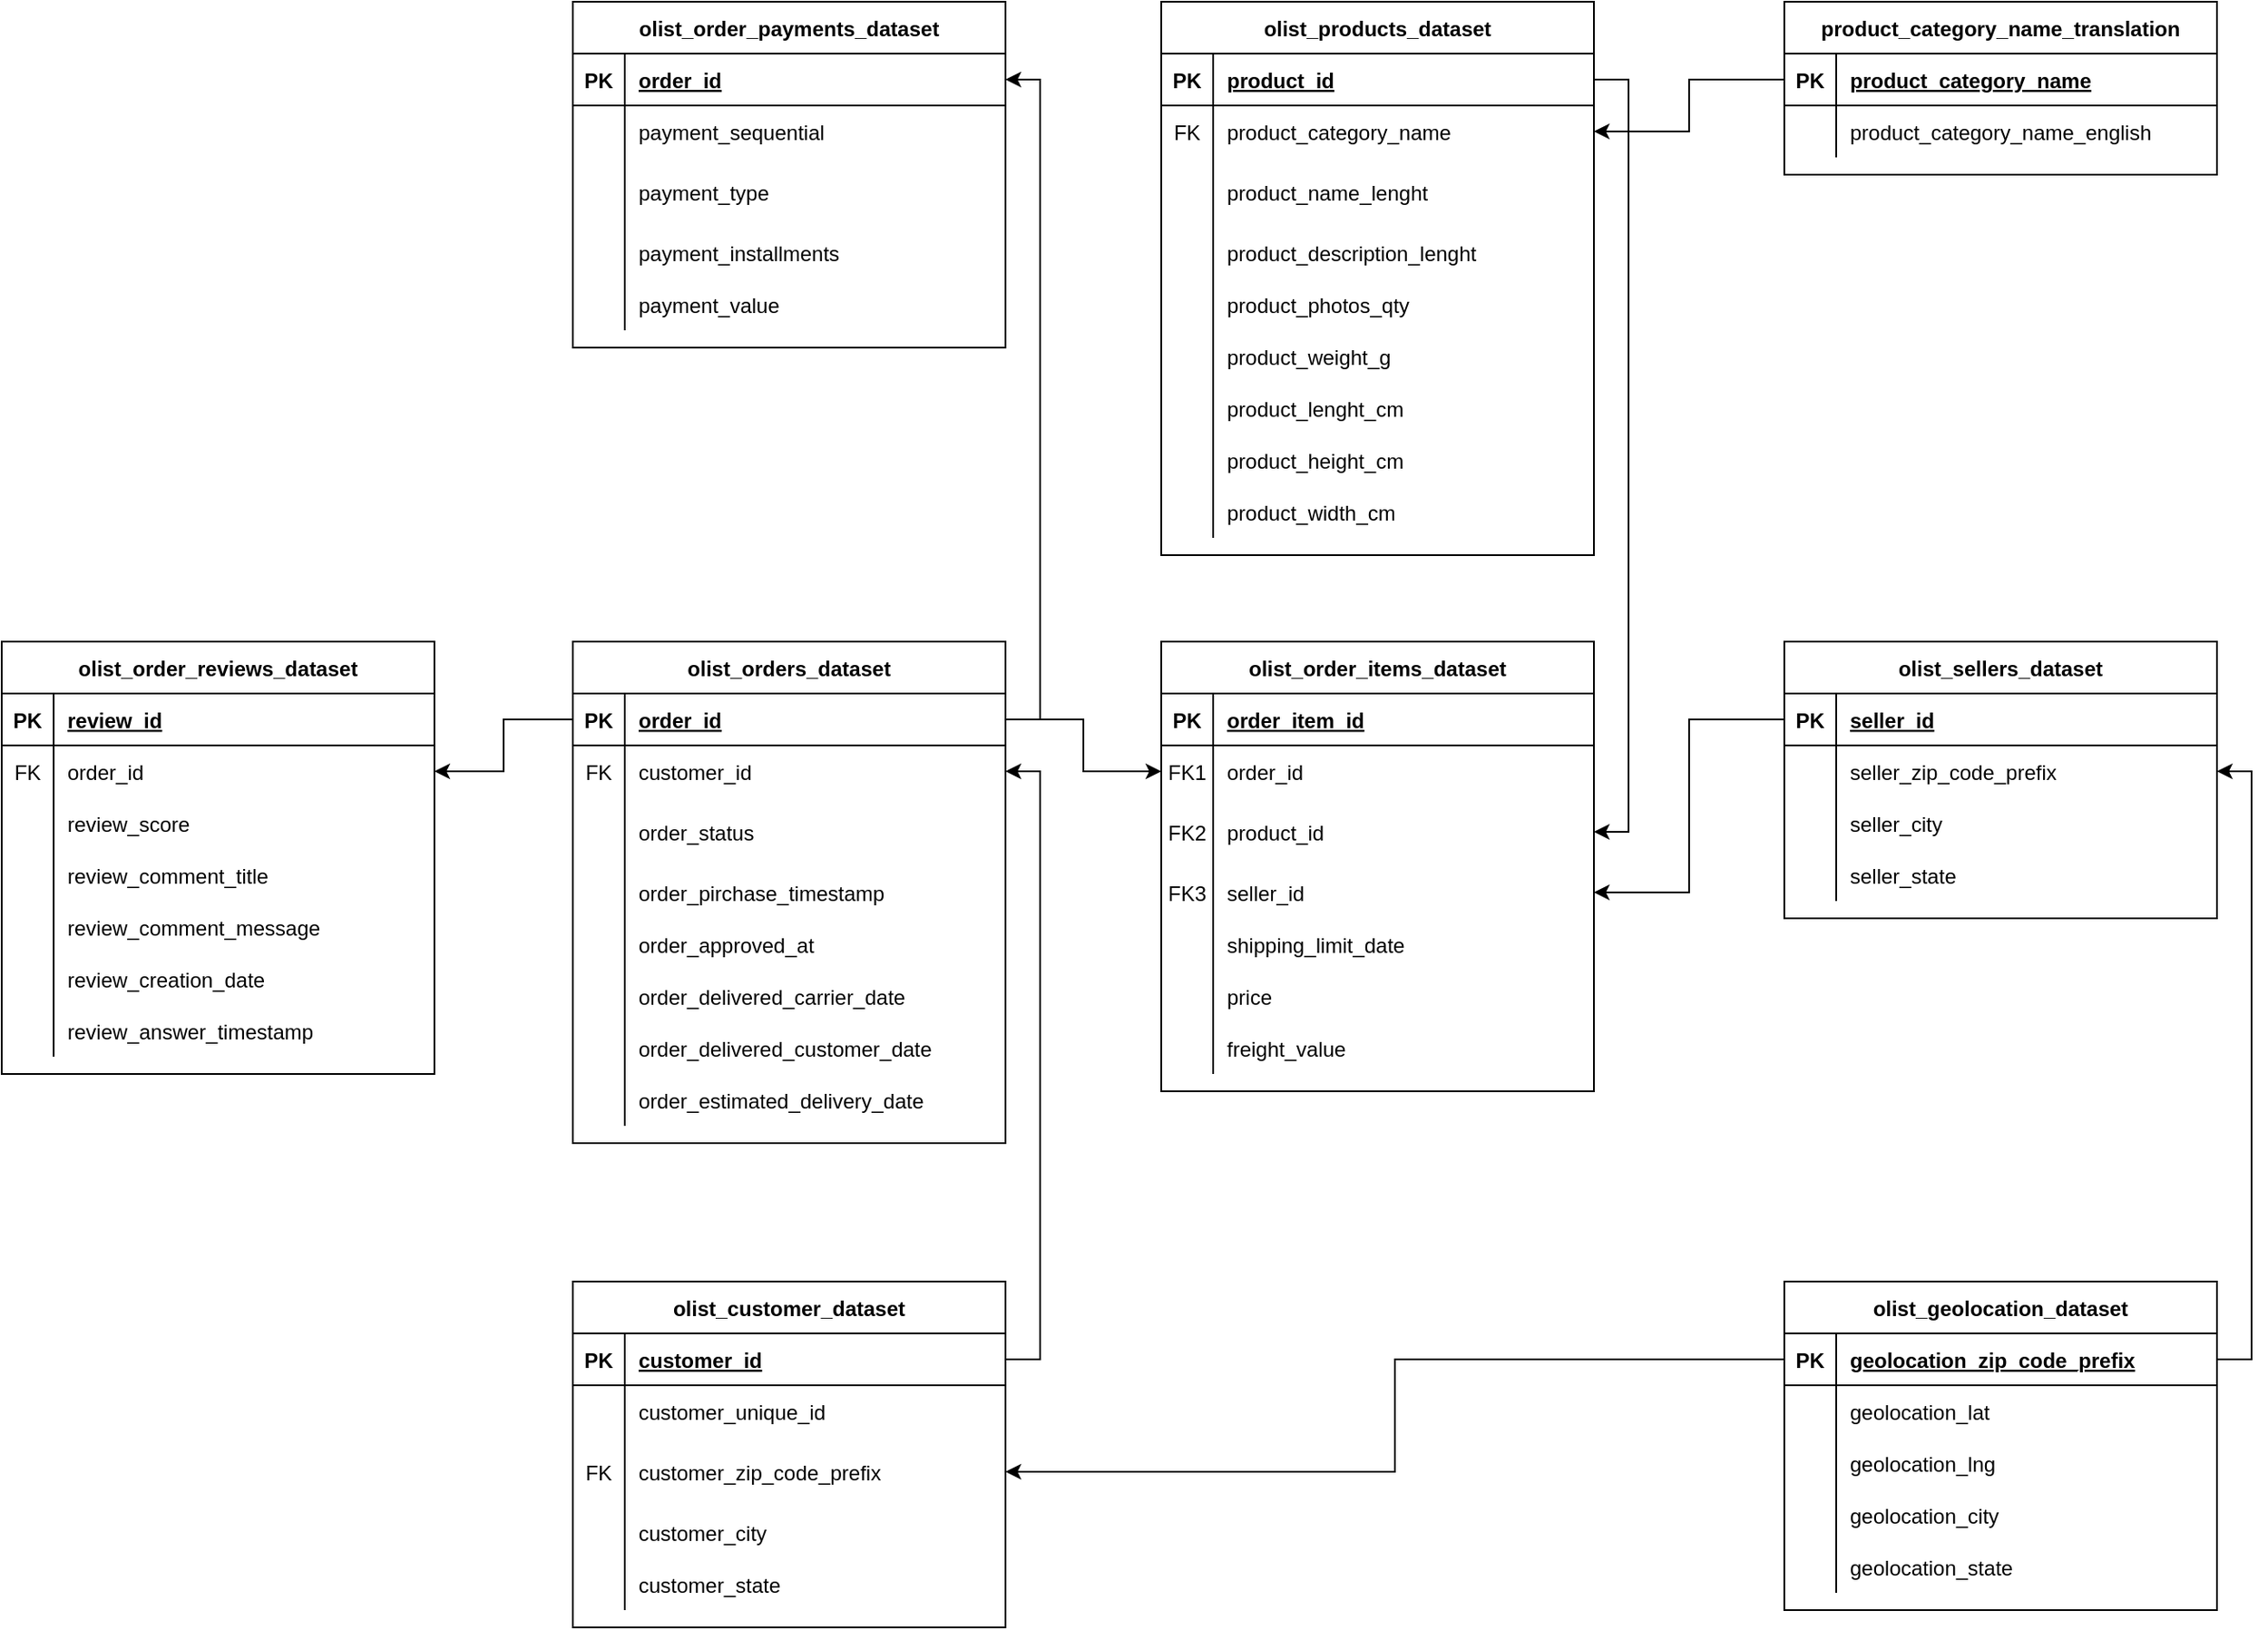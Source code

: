 <mxfile version="21.8.2" type="device">
  <diagram id="R2lEEEUBdFMjLlhIrx00" name="Page-1">
    <mxGraphModel dx="1290" dy="1666" grid="1" gridSize="10" guides="1" tooltips="1" connect="1" arrows="1" fold="1" page="1" pageScale="1" pageWidth="850" pageHeight="1100" math="0" shadow="0" extFonts="Permanent Marker^https://fonts.googleapis.com/css?family=Permanent+Marker">
      <root>
        <mxCell id="0" />
        <mxCell id="1" parent="0" />
        <mxCell id="C-vyLk0tnHw3VtMMgP7b-2" value="olist_orders_dataset" style="shape=table;startSize=30;container=1;collapsible=1;childLayout=tableLayout;fixedRows=1;rowLines=0;fontStyle=1;align=center;resizeLast=1;" parent="1" vertex="1">
          <mxGeometry x="410" y="250" width="250" height="290" as="geometry" />
        </mxCell>
        <mxCell id="C-vyLk0tnHw3VtMMgP7b-3" value="" style="shape=partialRectangle;collapsible=0;dropTarget=0;pointerEvents=0;fillColor=none;points=[[0,0.5],[1,0.5]];portConstraint=eastwest;top=0;left=0;right=0;bottom=1;" parent="C-vyLk0tnHw3VtMMgP7b-2" vertex="1">
          <mxGeometry y="30" width="250" height="30" as="geometry" />
        </mxCell>
        <mxCell id="C-vyLk0tnHw3VtMMgP7b-4" value="PK" style="shape=partialRectangle;overflow=hidden;connectable=0;fillColor=none;top=0;left=0;bottom=0;right=0;fontStyle=1;" parent="C-vyLk0tnHw3VtMMgP7b-3" vertex="1">
          <mxGeometry width="30" height="30" as="geometry">
            <mxRectangle width="30" height="30" as="alternateBounds" />
          </mxGeometry>
        </mxCell>
        <mxCell id="C-vyLk0tnHw3VtMMgP7b-5" value="order_id" style="shape=partialRectangle;overflow=hidden;connectable=0;fillColor=none;top=0;left=0;bottom=0;right=0;align=left;spacingLeft=6;fontStyle=5;" parent="C-vyLk0tnHw3VtMMgP7b-3" vertex="1">
          <mxGeometry x="30" width="220" height="30" as="geometry">
            <mxRectangle width="220" height="30" as="alternateBounds" />
          </mxGeometry>
        </mxCell>
        <mxCell id="C-vyLk0tnHw3VtMMgP7b-6" value="" style="shape=partialRectangle;collapsible=0;dropTarget=0;pointerEvents=0;fillColor=none;points=[[0,0.5],[1,0.5]];portConstraint=eastwest;top=0;left=0;right=0;bottom=0;" parent="C-vyLk0tnHw3VtMMgP7b-2" vertex="1">
          <mxGeometry y="60" width="250" height="30" as="geometry" />
        </mxCell>
        <mxCell id="C-vyLk0tnHw3VtMMgP7b-7" value="FK" style="shape=partialRectangle;overflow=hidden;connectable=0;fillColor=none;top=0;left=0;bottom=0;right=0;" parent="C-vyLk0tnHw3VtMMgP7b-6" vertex="1">
          <mxGeometry width="30" height="30" as="geometry">
            <mxRectangle width="30" height="30" as="alternateBounds" />
          </mxGeometry>
        </mxCell>
        <mxCell id="C-vyLk0tnHw3VtMMgP7b-8" value="customer_id" style="shape=partialRectangle;overflow=hidden;connectable=0;fillColor=none;top=0;left=0;bottom=0;right=0;align=left;spacingLeft=6;" parent="C-vyLk0tnHw3VtMMgP7b-6" vertex="1">
          <mxGeometry x="30" width="220" height="30" as="geometry">
            <mxRectangle width="220" height="30" as="alternateBounds" />
          </mxGeometry>
        </mxCell>
        <mxCell id="C-vyLk0tnHw3VtMMgP7b-9" value="" style="shape=partialRectangle;collapsible=0;dropTarget=0;pointerEvents=0;fillColor=none;points=[[0,0.5],[1,0.5]];portConstraint=eastwest;top=0;left=0;right=0;bottom=0;" parent="C-vyLk0tnHw3VtMMgP7b-2" vertex="1">
          <mxGeometry y="90" width="250" height="40" as="geometry" />
        </mxCell>
        <mxCell id="C-vyLk0tnHw3VtMMgP7b-10" value="" style="shape=partialRectangle;overflow=hidden;connectable=0;fillColor=none;top=0;left=0;bottom=0;right=0;" parent="C-vyLk0tnHw3VtMMgP7b-9" vertex="1">
          <mxGeometry width="30" height="40" as="geometry">
            <mxRectangle width="30" height="40" as="alternateBounds" />
          </mxGeometry>
        </mxCell>
        <mxCell id="C-vyLk0tnHw3VtMMgP7b-11" value="order_status" style="shape=partialRectangle;overflow=hidden;connectable=0;fillColor=none;top=0;left=0;bottom=0;right=0;align=left;spacingLeft=6;" parent="C-vyLk0tnHw3VtMMgP7b-9" vertex="1">
          <mxGeometry x="30" width="220" height="40" as="geometry">
            <mxRectangle width="220" height="40" as="alternateBounds" />
          </mxGeometry>
        </mxCell>
        <mxCell id="dlEnkk1Z3BaTWa2E4rAs-44" value="" style="shape=partialRectangle;collapsible=0;dropTarget=0;pointerEvents=0;fillColor=none;points=[[0,0.5],[1,0.5]];portConstraint=eastwest;top=0;left=0;right=0;bottom=0;" parent="C-vyLk0tnHw3VtMMgP7b-2" vertex="1">
          <mxGeometry y="130" width="250" height="30" as="geometry" />
        </mxCell>
        <mxCell id="dlEnkk1Z3BaTWa2E4rAs-45" value="" style="shape=partialRectangle;overflow=hidden;connectable=0;fillColor=none;top=0;left=0;bottom=0;right=0;" parent="dlEnkk1Z3BaTWa2E4rAs-44" vertex="1">
          <mxGeometry width="30" height="30" as="geometry">
            <mxRectangle width="30" height="30" as="alternateBounds" />
          </mxGeometry>
        </mxCell>
        <mxCell id="dlEnkk1Z3BaTWa2E4rAs-46" value="order_pirchase_timestamp" style="shape=partialRectangle;overflow=hidden;connectable=0;fillColor=none;top=0;left=0;bottom=0;right=0;align=left;spacingLeft=6;" parent="dlEnkk1Z3BaTWa2E4rAs-44" vertex="1">
          <mxGeometry x="30" width="220" height="30" as="geometry">
            <mxRectangle width="220" height="30" as="alternateBounds" />
          </mxGeometry>
        </mxCell>
        <mxCell id="dlEnkk1Z3BaTWa2E4rAs-47" value="" style="shape=partialRectangle;collapsible=0;dropTarget=0;pointerEvents=0;fillColor=none;points=[[0,0.5],[1,0.5]];portConstraint=eastwest;top=0;left=0;right=0;bottom=0;" parent="C-vyLk0tnHw3VtMMgP7b-2" vertex="1">
          <mxGeometry y="160" width="250" height="30" as="geometry" />
        </mxCell>
        <mxCell id="dlEnkk1Z3BaTWa2E4rAs-48" value="" style="shape=partialRectangle;overflow=hidden;connectable=0;fillColor=none;top=0;left=0;bottom=0;right=0;" parent="dlEnkk1Z3BaTWa2E4rAs-47" vertex="1">
          <mxGeometry width="30" height="30" as="geometry">
            <mxRectangle width="30" height="30" as="alternateBounds" />
          </mxGeometry>
        </mxCell>
        <mxCell id="dlEnkk1Z3BaTWa2E4rAs-49" value="order_approved_at" style="shape=partialRectangle;overflow=hidden;connectable=0;fillColor=none;top=0;left=0;bottom=0;right=0;align=left;spacingLeft=6;" parent="dlEnkk1Z3BaTWa2E4rAs-47" vertex="1">
          <mxGeometry x="30" width="220" height="30" as="geometry">
            <mxRectangle width="220" height="30" as="alternateBounds" />
          </mxGeometry>
        </mxCell>
        <mxCell id="dlEnkk1Z3BaTWa2E4rAs-50" value="" style="shape=partialRectangle;collapsible=0;dropTarget=0;pointerEvents=0;fillColor=none;points=[[0,0.5],[1,0.5]];portConstraint=eastwest;top=0;left=0;right=0;bottom=0;" parent="C-vyLk0tnHw3VtMMgP7b-2" vertex="1">
          <mxGeometry y="190" width="250" height="30" as="geometry" />
        </mxCell>
        <mxCell id="dlEnkk1Z3BaTWa2E4rAs-51" value="" style="shape=partialRectangle;overflow=hidden;connectable=0;fillColor=none;top=0;left=0;bottom=0;right=0;" parent="dlEnkk1Z3BaTWa2E4rAs-50" vertex="1">
          <mxGeometry width="30" height="30" as="geometry">
            <mxRectangle width="30" height="30" as="alternateBounds" />
          </mxGeometry>
        </mxCell>
        <mxCell id="dlEnkk1Z3BaTWa2E4rAs-52" value="order_delivered_carrier_date" style="shape=partialRectangle;overflow=hidden;connectable=0;fillColor=none;top=0;left=0;bottom=0;right=0;align=left;spacingLeft=6;" parent="dlEnkk1Z3BaTWa2E4rAs-50" vertex="1">
          <mxGeometry x="30" width="220" height="30" as="geometry">
            <mxRectangle width="220" height="30" as="alternateBounds" />
          </mxGeometry>
        </mxCell>
        <mxCell id="dlEnkk1Z3BaTWa2E4rAs-53" value="" style="shape=partialRectangle;collapsible=0;dropTarget=0;pointerEvents=0;fillColor=none;points=[[0,0.5],[1,0.5]];portConstraint=eastwest;top=0;left=0;right=0;bottom=0;" parent="C-vyLk0tnHw3VtMMgP7b-2" vertex="1">
          <mxGeometry y="220" width="250" height="30" as="geometry" />
        </mxCell>
        <mxCell id="dlEnkk1Z3BaTWa2E4rAs-54" value="" style="shape=partialRectangle;overflow=hidden;connectable=0;fillColor=none;top=0;left=0;bottom=0;right=0;" parent="dlEnkk1Z3BaTWa2E4rAs-53" vertex="1">
          <mxGeometry width="30" height="30" as="geometry">
            <mxRectangle width="30" height="30" as="alternateBounds" />
          </mxGeometry>
        </mxCell>
        <mxCell id="dlEnkk1Z3BaTWa2E4rAs-55" value="order_delivered_customer_date" style="shape=partialRectangle;overflow=hidden;connectable=0;fillColor=none;top=0;left=0;bottom=0;right=0;align=left;spacingLeft=6;" parent="dlEnkk1Z3BaTWa2E4rAs-53" vertex="1">
          <mxGeometry x="30" width="220" height="30" as="geometry">
            <mxRectangle width="220" height="30" as="alternateBounds" />
          </mxGeometry>
        </mxCell>
        <mxCell id="dlEnkk1Z3BaTWa2E4rAs-56" value="" style="shape=partialRectangle;collapsible=0;dropTarget=0;pointerEvents=0;fillColor=none;points=[[0,0.5],[1,0.5]];portConstraint=eastwest;top=0;left=0;right=0;bottom=0;" parent="C-vyLk0tnHw3VtMMgP7b-2" vertex="1">
          <mxGeometry y="250" width="250" height="30" as="geometry" />
        </mxCell>
        <mxCell id="dlEnkk1Z3BaTWa2E4rAs-57" value="" style="shape=partialRectangle;overflow=hidden;connectable=0;fillColor=none;top=0;left=0;bottom=0;right=0;" parent="dlEnkk1Z3BaTWa2E4rAs-56" vertex="1">
          <mxGeometry width="30" height="30" as="geometry">
            <mxRectangle width="30" height="30" as="alternateBounds" />
          </mxGeometry>
        </mxCell>
        <mxCell id="dlEnkk1Z3BaTWa2E4rAs-58" value="order_estimated_delivery_date" style="shape=partialRectangle;overflow=hidden;connectable=0;fillColor=none;top=0;left=0;bottom=0;right=0;align=left;spacingLeft=6;" parent="dlEnkk1Z3BaTWa2E4rAs-56" vertex="1">
          <mxGeometry x="30" width="220" height="30" as="geometry">
            <mxRectangle width="220" height="30" as="alternateBounds" />
          </mxGeometry>
        </mxCell>
        <object label="olist_order_reviews_dataset" id="C-vyLk0tnHw3VtMMgP7b-23">
          <mxCell style="shape=table;startSize=30;container=1;collapsible=1;childLayout=tableLayout;fixedRows=1;rowLines=0;fontStyle=1;align=center;resizeLast=1;" parent="1" vertex="1">
            <mxGeometry x="80" y="250" width="250" height="250" as="geometry">
              <mxRectangle x="80" y="250" width="200" height="30" as="alternateBounds" />
            </mxGeometry>
          </mxCell>
        </object>
        <mxCell id="C-vyLk0tnHw3VtMMgP7b-24" value="" style="shape=partialRectangle;collapsible=0;dropTarget=0;pointerEvents=0;fillColor=none;points=[[0,0.5],[1,0.5]];portConstraint=eastwest;top=0;left=0;right=0;bottom=1;" parent="C-vyLk0tnHw3VtMMgP7b-23" vertex="1">
          <mxGeometry y="30" width="250" height="30" as="geometry" />
        </mxCell>
        <mxCell id="C-vyLk0tnHw3VtMMgP7b-25" value="PK" style="shape=partialRectangle;overflow=hidden;connectable=0;fillColor=none;top=0;left=0;bottom=0;right=0;fontStyle=1;" parent="C-vyLk0tnHw3VtMMgP7b-24" vertex="1">
          <mxGeometry width="30" height="30" as="geometry">
            <mxRectangle width="30" height="30" as="alternateBounds" />
          </mxGeometry>
        </mxCell>
        <mxCell id="C-vyLk0tnHw3VtMMgP7b-26" value="review_id" style="shape=partialRectangle;overflow=hidden;connectable=0;fillColor=none;top=0;left=0;bottom=0;right=0;align=left;spacingLeft=6;fontStyle=5;" parent="C-vyLk0tnHw3VtMMgP7b-24" vertex="1">
          <mxGeometry x="30" width="220" height="30" as="geometry">
            <mxRectangle width="220" height="30" as="alternateBounds" />
          </mxGeometry>
        </mxCell>
        <mxCell id="C-vyLk0tnHw3VtMMgP7b-27" value="" style="shape=partialRectangle;collapsible=0;dropTarget=0;pointerEvents=0;fillColor=none;points=[[0,0.5],[1,0.5]];portConstraint=eastwest;top=0;left=0;right=0;bottom=0;" parent="C-vyLk0tnHw3VtMMgP7b-23" vertex="1">
          <mxGeometry y="60" width="250" height="30" as="geometry" />
        </mxCell>
        <mxCell id="C-vyLk0tnHw3VtMMgP7b-28" value="FK" style="shape=partialRectangle;overflow=hidden;connectable=0;fillColor=none;top=0;left=0;bottom=0;right=0;" parent="C-vyLk0tnHw3VtMMgP7b-27" vertex="1">
          <mxGeometry width="30" height="30" as="geometry">
            <mxRectangle width="30" height="30" as="alternateBounds" />
          </mxGeometry>
        </mxCell>
        <mxCell id="C-vyLk0tnHw3VtMMgP7b-29" value="order_id" style="shape=partialRectangle;overflow=hidden;connectable=0;fillColor=none;top=0;left=0;bottom=0;right=0;align=left;spacingLeft=6;" parent="C-vyLk0tnHw3VtMMgP7b-27" vertex="1">
          <mxGeometry x="30" width="220" height="30" as="geometry">
            <mxRectangle width="220" height="30" as="alternateBounds" />
          </mxGeometry>
        </mxCell>
        <mxCell id="dlEnkk1Z3BaTWa2E4rAs-29" value="" style="shape=partialRectangle;collapsible=0;dropTarget=0;pointerEvents=0;fillColor=none;points=[[0,0.5],[1,0.5]];portConstraint=eastwest;top=0;left=0;right=0;bottom=0;" parent="C-vyLk0tnHw3VtMMgP7b-23" vertex="1">
          <mxGeometry y="90" width="250" height="30" as="geometry" />
        </mxCell>
        <mxCell id="dlEnkk1Z3BaTWa2E4rAs-30" value="" style="shape=partialRectangle;overflow=hidden;connectable=0;fillColor=none;top=0;left=0;bottom=0;right=0;" parent="dlEnkk1Z3BaTWa2E4rAs-29" vertex="1">
          <mxGeometry width="30" height="30" as="geometry">
            <mxRectangle width="30" height="30" as="alternateBounds" />
          </mxGeometry>
        </mxCell>
        <mxCell id="dlEnkk1Z3BaTWa2E4rAs-31" value="review_score" style="shape=partialRectangle;overflow=hidden;connectable=0;fillColor=none;top=0;left=0;bottom=0;right=0;align=left;spacingLeft=6;" parent="dlEnkk1Z3BaTWa2E4rAs-29" vertex="1">
          <mxGeometry x="30" width="220" height="30" as="geometry">
            <mxRectangle width="220" height="30" as="alternateBounds" />
          </mxGeometry>
        </mxCell>
        <mxCell id="dlEnkk1Z3BaTWa2E4rAs-32" value="" style="shape=partialRectangle;collapsible=0;dropTarget=0;pointerEvents=0;fillColor=none;points=[[0,0.5],[1,0.5]];portConstraint=eastwest;top=0;left=0;right=0;bottom=0;" parent="C-vyLk0tnHw3VtMMgP7b-23" vertex="1">
          <mxGeometry y="120" width="250" height="30" as="geometry" />
        </mxCell>
        <mxCell id="dlEnkk1Z3BaTWa2E4rAs-33" value="" style="shape=partialRectangle;overflow=hidden;connectable=0;fillColor=none;top=0;left=0;bottom=0;right=0;" parent="dlEnkk1Z3BaTWa2E4rAs-32" vertex="1">
          <mxGeometry width="30" height="30" as="geometry">
            <mxRectangle width="30" height="30" as="alternateBounds" />
          </mxGeometry>
        </mxCell>
        <mxCell id="dlEnkk1Z3BaTWa2E4rAs-34" value="review_comment_title" style="shape=partialRectangle;overflow=hidden;connectable=0;fillColor=none;top=0;left=0;bottom=0;right=0;align=left;spacingLeft=6;" parent="dlEnkk1Z3BaTWa2E4rAs-32" vertex="1">
          <mxGeometry x="30" width="220" height="30" as="geometry">
            <mxRectangle width="220" height="30" as="alternateBounds" />
          </mxGeometry>
        </mxCell>
        <mxCell id="dlEnkk1Z3BaTWa2E4rAs-35" value="" style="shape=partialRectangle;collapsible=0;dropTarget=0;pointerEvents=0;fillColor=none;points=[[0,0.5],[1,0.5]];portConstraint=eastwest;top=0;left=0;right=0;bottom=0;" parent="C-vyLk0tnHw3VtMMgP7b-23" vertex="1">
          <mxGeometry y="150" width="250" height="30" as="geometry" />
        </mxCell>
        <mxCell id="dlEnkk1Z3BaTWa2E4rAs-36" value="" style="shape=partialRectangle;overflow=hidden;connectable=0;fillColor=none;top=0;left=0;bottom=0;right=0;" parent="dlEnkk1Z3BaTWa2E4rAs-35" vertex="1">
          <mxGeometry width="30" height="30" as="geometry">
            <mxRectangle width="30" height="30" as="alternateBounds" />
          </mxGeometry>
        </mxCell>
        <mxCell id="dlEnkk1Z3BaTWa2E4rAs-37" value="review_comment_message" style="shape=partialRectangle;overflow=hidden;connectable=0;fillColor=none;top=0;left=0;bottom=0;right=0;align=left;spacingLeft=6;" parent="dlEnkk1Z3BaTWa2E4rAs-35" vertex="1">
          <mxGeometry x="30" width="220" height="30" as="geometry">
            <mxRectangle width="220" height="30" as="alternateBounds" />
          </mxGeometry>
        </mxCell>
        <mxCell id="dlEnkk1Z3BaTWa2E4rAs-38" value="" style="shape=partialRectangle;collapsible=0;dropTarget=0;pointerEvents=0;fillColor=none;points=[[0,0.5],[1,0.5]];portConstraint=eastwest;top=0;left=0;right=0;bottom=0;" parent="C-vyLk0tnHw3VtMMgP7b-23" vertex="1">
          <mxGeometry y="180" width="250" height="30" as="geometry" />
        </mxCell>
        <mxCell id="dlEnkk1Z3BaTWa2E4rAs-39" value="" style="shape=partialRectangle;overflow=hidden;connectable=0;fillColor=none;top=0;left=0;bottom=0;right=0;" parent="dlEnkk1Z3BaTWa2E4rAs-38" vertex="1">
          <mxGeometry width="30" height="30" as="geometry">
            <mxRectangle width="30" height="30" as="alternateBounds" />
          </mxGeometry>
        </mxCell>
        <mxCell id="dlEnkk1Z3BaTWa2E4rAs-40" value="review_creation_date" style="shape=partialRectangle;overflow=hidden;connectable=0;fillColor=none;top=0;left=0;bottom=0;right=0;align=left;spacingLeft=6;" parent="dlEnkk1Z3BaTWa2E4rAs-38" vertex="1">
          <mxGeometry x="30" width="220" height="30" as="geometry">
            <mxRectangle width="220" height="30" as="alternateBounds" />
          </mxGeometry>
        </mxCell>
        <mxCell id="dlEnkk1Z3BaTWa2E4rAs-41" value="" style="shape=partialRectangle;collapsible=0;dropTarget=0;pointerEvents=0;fillColor=none;points=[[0,0.5],[1,0.5]];portConstraint=eastwest;top=0;left=0;right=0;bottom=0;" parent="C-vyLk0tnHw3VtMMgP7b-23" vertex="1">
          <mxGeometry y="210" width="250" height="30" as="geometry" />
        </mxCell>
        <mxCell id="dlEnkk1Z3BaTWa2E4rAs-42" value="" style="shape=partialRectangle;overflow=hidden;connectable=0;fillColor=none;top=0;left=0;bottom=0;right=0;" parent="dlEnkk1Z3BaTWa2E4rAs-41" vertex="1">
          <mxGeometry width="30" height="30" as="geometry">
            <mxRectangle width="30" height="30" as="alternateBounds" />
          </mxGeometry>
        </mxCell>
        <mxCell id="dlEnkk1Z3BaTWa2E4rAs-43" value="review_answer_timestamp" style="shape=partialRectangle;overflow=hidden;connectable=0;fillColor=none;top=0;left=0;bottom=0;right=0;align=left;spacingLeft=6;" parent="dlEnkk1Z3BaTWa2E4rAs-41" vertex="1">
          <mxGeometry x="30" width="220" height="30" as="geometry">
            <mxRectangle width="220" height="30" as="alternateBounds" />
          </mxGeometry>
        </mxCell>
        <mxCell id="dlEnkk1Z3BaTWa2E4rAs-59" value="olist_order_items_dataset" style="shape=table;startSize=30;container=1;collapsible=1;childLayout=tableLayout;fixedRows=1;rowLines=0;fontStyle=1;align=center;resizeLast=1;" parent="1" vertex="1">
          <mxGeometry x="750" y="250" width="250" height="260" as="geometry" />
        </mxCell>
        <mxCell id="dlEnkk1Z3BaTWa2E4rAs-60" value="" style="shape=partialRectangle;collapsible=0;dropTarget=0;pointerEvents=0;fillColor=none;points=[[0,0.5],[1,0.5]];portConstraint=eastwest;top=0;left=0;right=0;bottom=1;" parent="dlEnkk1Z3BaTWa2E4rAs-59" vertex="1">
          <mxGeometry y="30" width="250" height="30" as="geometry" />
        </mxCell>
        <mxCell id="dlEnkk1Z3BaTWa2E4rAs-61" value="PK" style="shape=partialRectangle;overflow=hidden;connectable=0;fillColor=none;top=0;left=0;bottom=0;right=0;fontStyle=1;" parent="dlEnkk1Z3BaTWa2E4rAs-60" vertex="1">
          <mxGeometry width="30" height="30" as="geometry">
            <mxRectangle width="30" height="30" as="alternateBounds" />
          </mxGeometry>
        </mxCell>
        <mxCell id="dlEnkk1Z3BaTWa2E4rAs-62" value="order_item_id" style="shape=partialRectangle;overflow=hidden;connectable=0;fillColor=none;top=0;left=0;bottom=0;right=0;align=left;spacingLeft=6;fontStyle=5;" parent="dlEnkk1Z3BaTWa2E4rAs-60" vertex="1">
          <mxGeometry x="30" width="220" height="30" as="geometry">
            <mxRectangle width="220" height="30" as="alternateBounds" />
          </mxGeometry>
        </mxCell>
        <mxCell id="dlEnkk1Z3BaTWa2E4rAs-63" value="" style="shape=partialRectangle;collapsible=0;dropTarget=0;pointerEvents=0;fillColor=none;points=[[0,0.5],[1,0.5]];portConstraint=eastwest;top=0;left=0;right=0;bottom=0;" parent="dlEnkk1Z3BaTWa2E4rAs-59" vertex="1">
          <mxGeometry y="60" width="250" height="30" as="geometry" />
        </mxCell>
        <mxCell id="dlEnkk1Z3BaTWa2E4rAs-64" value="FK1" style="shape=partialRectangle;overflow=hidden;connectable=0;fillColor=none;top=0;left=0;bottom=0;right=0;" parent="dlEnkk1Z3BaTWa2E4rAs-63" vertex="1">
          <mxGeometry width="30" height="30" as="geometry">
            <mxRectangle width="30" height="30" as="alternateBounds" />
          </mxGeometry>
        </mxCell>
        <mxCell id="dlEnkk1Z3BaTWa2E4rAs-65" value="order_id" style="shape=partialRectangle;overflow=hidden;connectable=0;fillColor=none;top=0;left=0;bottom=0;right=0;align=left;spacingLeft=6;" parent="dlEnkk1Z3BaTWa2E4rAs-63" vertex="1">
          <mxGeometry x="30" width="220" height="30" as="geometry">
            <mxRectangle width="220" height="30" as="alternateBounds" />
          </mxGeometry>
        </mxCell>
        <mxCell id="dlEnkk1Z3BaTWa2E4rAs-66" value="" style="shape=partialRectangle;collapsible=0;dropTarget=0;pointerEvents=0;fillColor=none;points=[[0,0.5],[1,0.5]];portConstraint=eastwest;top=0;left=0;right=0;bottom=0;" parent="dlEnkk1Z3BaTWa2E4rAs-59" vertex="1">
          <mxGeometry y="90" width="250" height="40" as="geometry" />
        </mxCell>
        <mxCell id="dlEnkk1Z3BaTWa2E4rAs-67" value="FK2" style="shape=partialRectangle;overflow=hidden;connectable=0;fillColor=none;top=0;left=0;bottom=0;right=0;" parent="dlEnkk1Z3BaTWa2E4rAs-66" vertex="1">
          <mxGeometry width="30" height="40" as="geometry">
            <mxRectangle width="30" height="40" as="alternateBounds" />
          </mxGeometry>
        </mxCell>
        <mxCell id="dlEnkk1Z3BaTWa2E4rAs-68" value="product_id" style="shape=partialRectangle;overflow=hidden;connectable=0;fillColor=none;top=0;left=0;bottom=0;right=0;align=left;spacingLeft=6;" parent="dlEnkk1Z3BaTWa2E4rAs-66" vertex="1">
          <mxGeometry x="30" width="220" height="40" as="geometry">
            <mxRectangle width="220" height="40" as="alternateBounds" />
          </mxGeometry>
        </mxCell>
        <mxCell id="dlEnkk1Z3BaTWa2E4rAs-69" value="" style="shape=partialRectangle;collapsible=0;dropTarget=0;pointerEvents=0;fillColor=none;points=[[0,0.5],[1,0.5]];portConstraint=eastwest;top=0;left=0;right=0;bottom=0;" parent="dlEnkk1Z3BaTWa2E4rAs-59" vertex="1">
          <mxGeometry y="130" width="250" height="30" as="geometry" />
        </mxCell>
        <mxCell id="dlEnkk1Z3BaTWa2E4rAs-70" value="FK3" style="shape=partialRectangle;overflow=hidden;connectable=0;fillColor=none;top=0;left=0;bottom=0;right=0;" parent="dlEnkk1Z3BaTWa2E4rAs-69" vertex="1">
          <mxGeometry width="30" height="30" as="geometry">
            <mxRectangle width="30" height="30" as="alternateBounds" />
          </mxGeometry>
        </mxCell>
        <mxCell id="dlEnkk1Z3BaTWa2E4rAs-71" value="seller_id" style="shape=partialRectangle;overflow=hidden;connectable=0;fillColor=none;top=0;left=0;bottom=0;right=0;align=left;spacingLeft=6;" parent="dlEnkk1Z3BaTWa2E4rAs-69" vertex="1">
          <mxGeometry x="30" width="220" height="30" as="geometry">
            <mxRectangle width="220" height="30" as="alternateBounds" />
          </mxGeometry>
        </mxCell>
        <mxCell id="dlEnkk1Z3BaTWa2E4rAs-72" value="" style="shape=partialRectangle;collapsible=0;dropTarget=0;pointerEvents=0;fillColor=none;points=[[0,0.5],[1,0.5]];portConstraint=eastwest;top=0;left=0;right=0;bottom=0;" parent="dlEnkk1Z3BaTWa2E4rAs-59" vertex="1">
          <mxGeometry y="160" width="250" height="30" as="geometry" />
        </mxCell>
        <mxCell id="dlEnkk1Z3BaTWa2E4rAs-73" value="" style="shape=partialRectangle;overflow=hidden;connectable=0;fillColor=none;top=0;left=0;bottom=0;right=0;" parent="dlEnkk1Z3BaTWa2E4rAs-72" vertex="1">
          <mxGeometry width="30" height="30" as="geometry">
            <mxRectangle width="30" height="30" as="alternateBounds" />
          </mxGeometry>
        </mxCell>
        <mxCell id="dlEnkk1Z3BaTWa2E4rAs-74" value="shipping_limit_date" style="shape=partialRectangle;overflow=hidden;connectable=0;fillColor=none;top=0;left=0;bottom=0;right=0;align=left;spacingLeft=6;" parent="dlEnkk1Z3BaTWa2E4rAs-72" vertex="1">
          <mxGeometry x="30" width="220" height="30" as="geometry">
            <mxRectangle width="220" height="30" as="alternateBounds" />
          </mxGeometry>
        </mxCell>
        <mxCell id="dlEnkk1Z3BaTWa2E4rAs-75" value="" style="shape=partialRectangle;collapsible=0;dropTarget=0;pointerEvents=0;fillColor=none;points=[[0,0.5],[1,0.5]];portConstraint=eastwest;top=0;left=0;right=0;bottom=0;" parent="dlEnkk1Z3BaTWa2E4rAs-59" vertex="1">
          <mxGeometry y="190" width="250" height="30" as="geometry" />
        </mxCell>
        <mxCell id="dlEnkk1Z3BaTWa2E4rAs-76" value="" style="shape=partialRectangle;overflow=hidden;connectable=0;fillColor=none;top=0;left=0;bottom=0;right=0;" parent="dlEnkk1Z3BaTWa2E4rAs-75" vertex="1">
          <mxGeometry width="30" height="30" as="geometry">
            <mxRectangle width="30" height="30" as="alternateBounds" />
          </mxGeometry>
        </mxCell>
        <mxCell id="dlEnkk1Z3BaTWa2E4rAs-77" value="price" style="shape=partialRectangle;overflow=hidden;connectable=0;fillColor=none;top=0;left=0;bottom=0;right=0;align=left;spacingLeft=6;" parent="dlEnkk1Z3BaTWa2E4rAs-75" vertex="1">
          <mxGeometry x="30" width="220" height="30" as="geometry">
            <mxRectangle width="220" height="30" as="alternateBounds" />
          </mxGeometry>
        </mxCell>
        <mxCell id="dlEnkk1Z3BaTWa2E4rAs-78" value="" style="shape=partialRectangle;collapsible=0;dropTarget=0;pointerEvents=0;fillColor=none;points=[[0,0.5],[1,0.5]];portConstraint=eastwest;top=0;left=0;right=0;bottom=0;" parent="dlEnkk1Z3BaTWa2E4rAs-59" vertex="1">
          <mxGeometry y="220" width="250" height="30" as="geometry" />
        </mxCell>
        <mxCell id="dlEnkk1Z3BaTWa2E4rAs-79" value="" style="shape=partialRectangle;overflow=hidden;connectable=0;fillColor=none;top=0;left=0;bottom=0;right=0;" parent="dlEnkk1Z3BaTWa2E4rAs-78" vertex="1">
          <mxGeometry width="30" height="30" as="geometry">
            <mxRectangle width="30" height="30" as="alternateBounds" />
          </mxGeometry>
        </mxCell>
        <mxCell id="dlEnkk1Z3BaTWa2E4rAs-80" value="freight_value" style="shape=partialRectangle;overflow=hidden;connectable=0;fillColor=none;top=0;left=0;bottom=0;right=0;align=left;spacingLeft=6;" parent="dlEnkk1Z3BaTWa2E4rAs-78" vertex="1">
          <mxGeometry x="30" width="220" height="30" as="geometry">
            <mxRectangle width="220" height="30" as="alternateBounds" />
          </mxGeometry>
        </mxCell>
        <mxCell id="dlEnkk1Z3BaTWa2E4rAs-85" value="olist_order_payments_dataset" style="shape=table;startSize=30;container=1;collapsible=1;childLayout=tableLayout;fixedRows=1;rowLines=0;fontStyle=1;align=center;resizeLast=1;" parent="1" vertex="1">
          <mxGeometry x="410" y="-120" width="250" height="200" as="geometry" />
        </mxCell>
        <mxCell id="dlEnkk1Z3BaTWa2E4rAs-86" value="" style="shape=partialRectangle;collapsible=0;dropTarget=0;pointerEvents=0;fillColor=none;points=[[0,0.5],[1,0.5]];portConstraint=eastwest;top=0;left=0;right=0;bottom=1;" parent="dlEnkk1Z3BaTWa2E4rAs-85" vertex="1">
          <mxGeometry y="30" width="250" height="30" as="geometry" />
        </mxCell>
        <mxCell id="dlEnkk1Z3BaTWa2E4rAs-87" value="PK" style="shape=partialRectangle;overflow=hidden;connectable=0;fillColor=none;top=0;left=0;bottom=0;right=0;fontStyle=1;" parent="dlEnkk1Z3BaTWa2E4rAs-86" vertex="1">
          <mxGeometry width="30" height="30" as="geometry">
            <mxRectangle width="30" height="30" as="alternateBounds" />
          </mxGeometry>
        </mxCell>
        <mxCell id="dlEnkk1Z3BaTWa2E4rAs-88" value="order_id" style="shape=partialRectangle;overflow=hidden;connectable=0;fillColor=none;top=0;left=0;bottom=0;right=0;align=left;spacingLeft=6;fontStyle=5;" parent="dlEnkk1Z3BaTWa2E4rAs-86" vertex="1">
          <mxGeometry x="30" width="220" height="30" as="geometry">
            <mxRectangle width="220" height="30" as="alternateBounds" />
          </mxGeometry>
        </mxCell>
        <mxCell id="dlEnkk1Z3BaTWa2E4rAs-89" value="" style="shape=partialRectangle;collapsible=0;dropTarget=0;pointerEvents=0;fillColor=none;points=[[0,0.5],[1,0.5]];portConstraint=eastwest;top=0;left=0;right=0;bottom=0;" parent="dlEnkk1Z3BaTWa2E4rAs-85" vertex="1">
          <mxGeometry y="60" width="250" height="30" as="geometry" />
        </mxCell>
        <mxCell id="dlEnkk1Z3BaTWa2E4rAs-90" value="" style="shape=partialRectangle;overflow=hidden;connectable=0;fillColor=none;top=0;left=0;bottom=0;right=0;" parent="dlEnkk1Z3BaTWa2E4rAs-89" vertex="1">
          <mxGeometry width="30" height="30" as="geometry">
            <mxRectangle width="30" height="30" as="alternateBounds" />
          </mxGeometry>
        </mxCell>
        <mxCell id="dlEnkk1Z3BaTWa2E4rAs-91" value="payment_sequential" style="shape=partialRectangle;overflow=hidden;connectable=0;fillColor=none;top=0;left=0;bottom=0;right=0;align=left;spacingLeft=6;" parent="dlEnkk1Z3BaTWa2E4rAs-89" vertex="1">
          <mxGeometry x="30" width="220" height="30" as="geometry">
            <mxRectangle width="220" height="30" as="alternateBounds" />
          </mxGeometry>
        </mxCell>
        <mxCell id="dlEnkk1Z3BaTWa2E4rAs-92" value="" style="shape=partialRectangle;collapsible=0;dropTarget=0;pointerEvents=0;fillColor=none;points=[[0,0.5],[1,0.5]];portConstraint=eastwest;top=0;left=0;right=0;bottom=0;" parent="dlEnkk1Z3BaTWa2E4rAs-85" vertex="1">
          <mxGeometry y="90" width="250" height="40" as="geometry" />
        </mxCell>
        <mxCell id="dlEnkk1Z3BaTWa2E4rAs-93" value="" style="shape=partialRectangle;overflow=hidden;connectable=0;fillColor=none;top=0;left=0;bottom=0;right=0;" parent="dlEnkk1Z3BaTWa2E4rAs-92" vertex="1">
          <mxGeometry width="30" height="40" as="geometry">
            <mxRectangle width="30" height="40" as="alternateBounds" />
          </mxGeometry>
        </mxCell>
        <mxCell id="dlEnkk1Z3BaTWa2E4rAs-94" value="payment_type" style="shape=partialRectangle;overflow=hidden;connectable=0;fillColor=none;top=0;left=0;bottom=0;right=0;align=left;spacingLeft=6;" parent="dlEnkk1Z3BaTWa2E4rAs-92" vertex="1">
          <mxGeometry x="30" width="220" height="40" as="geometry">
            <mxRectangle width="220" height="40" as="alternateBounds" />
          </mxGeometry>
        </mxCell>
        <mxCell id="dlEnkk1Z3BaTWa2E4rAs-95" value="" style="shape=partialRectangle;collapsible=0;dropTarget=0;pointerEvents=0;fillColor=none;points=[[0,0.5],[1,0.5]];portConstraint=eastwest;top=0;left=0;right=0;bottom=0;" parent="dlEnkk1Z3BaTWa2E4rAs-85" vertex="1">
          <mxGeometry y="130" width="250" height="30" as="geometry" />
        </mxCell>
        <mxCell id="dlEnkk1Z3BaTWa2E4rAs-96" value="" style="shape=partialRectangle;overflow=hidden;connectable=0;fillColor=none;top=0;left=0;bottom=0;right=0;" parent="dlEnkk1Z3BaTWa2E4rAs-95" vertex="1">
          <mxGeometry width="30" height="30" as="geometry">
            <mxRectangle width="30" height="30" as="alternateBounds" />
          </mxGeometry>
        </mxCell>
        <mxCell id="dlEnkk1Z3BaTWa2E4rAs-97" value="payment_installments" style="shape=partialRectangle;overflow=hidden;connectable=0;fillColor=none;top=0;left=0;bottom=0;right=0;align=left;spacingLeft=6;" parent="dlEnkk1Z3BaTWa2E4rAs-95" vertex="1">
          <mxGeometry x="30" width="220" height="30" as="geometry">
            <mxRectangle width="220" height="30" as="alternateBounds" />
          </mxGeometry>
        </mxCell>
        <mxCell id="dlEnkk1Z3BaTWa2E4rAs-98" value="" style="shape=partialRectangle;collapsible=0;dropTarget=0;pointerEvents=0;fillColor=none;points=[[0,0.5],[1,0.5]];portConstraint=eastwest;top=0;left=0;right=0;bottom=0;" parent="dlEnkk1Z3BaTWa2E4rAs-85" vertex="1">
          <mxGeometry y="160" width="250" height="30" as="geometry" />
        </mxCell>
        <mxCell id="dlEnkk1Z3BaTWa2E4rAs-99" value="" style="shape=partialRectangle;overflow=hidden;connectable=0;fillColor=none;top=0;left=0;bottom=0;right=0;" parent="dlEnkk1Z3BaTWa2E4rAs-98" vertex="1">
          <mxGeometry width="30" height="30" as="geometry">
            <mxRectangle width="30" height="30" as="alternateBounds" />
          </mxGeometry>
        </mxCell>
        <mxCell id="dlEnkk1Z3BaTWa2E4rAs-100" value="payment_value" style="shape=partialRectangle;overflow=hidden;connectable=0;fillColor=none;top=0;left=0;bottom=0;right=0;align=left;spacingLeft=6;" parent="dlEnkk1Z3BaTWa2E4rAs-98" vertex="1">
          <mxGeometry x="30" width="220" height="30" as="geometry">
            <mxRectangle width="220" height="30" as="alternateBounds" />
          </mxGeometry>
        </mxCell>
        <mxCell id="dlEnkk1Z3BaTWa2E4rAs-107" value="olist_products_dataset" style="shape=table;startSize=30;container=1;collapsible=1;childLayout=tableLayout;fixedRows=1;rowLines=0;fontStyle=1;align=center;resizeLast=1;" parent="1" vertex="1">
          <mxGeometry x="750" y="-120" width="250" height="320" as="geometry" />
        </mxCell>
        <mxCell id="dlEnkk1Z3BaTWa2E4rAs-108" value="" style="shape=partialRectangle;collapsible=0;dropTarget=0;pointerEvents=0;fillColor=none;points=[[0,0.5],[1,0.5]];portConstraint=eastwest;top=0;left=0;right=0;bottom=1;" parent="dlEnkk1Z3BaTWa2E4rAs-107" vertex="1">
          <mxGeometry y="30" width="250" height="30" as="geometry" />
        </mxCell>
        <mxCell id="dlEnkk1Z3BaTWa2E4rAs-109" value="PK" style="shape=partialRectangle;overflow=hidden;connectable=0;fillColor=none;top=0;left=0;bottom=0;right=0;fontStyle=1;" parent="dlEnkk1Z3BaTWa2E4rAs-108" vertex="1">
          <mxGeometry width="30" height="30" as="geometry">
            <mxRectangle width="30" height="30" as="alternateBounds" />
          </mxGeometry>
        </mxCell>
        <mxCell id="dlEnkk1Z3BaTWa2E4rAs-110" value="product_id" style="shape=partialRectangle;overflow=hidden;connectable=0;fillColor=none;top=0;left=0;bottom=0;right=0;align=left;spacingLeft=6;fontStyle=5;" parent="dlEnkk1Z3BaTWa2E4rAs-108" vertex="1">
          <mxGeometry x="30" width="220" height="30" as="geometry">
            <mxRectangle width="220" height="30" as="alternateBounds" />
          </mxGeometry>
        </mxCell>
        <mxCell id="dlEnkk1Z3BaTWa2E4rAs-111" value="" style="shape=partialRectangle;collapsible=0;dropTarget=0;pointerEvents=0;fillColor=none;points=[[0,0.5],[1,0.5]];portConstraint=eastwest;top=0;left=0;right=0;bottom=0;" parent="dlEnkk1Z3BaTWa2E4rAs-107" vertex="1">
          <mxGeometry y="60" width="250" height="30" as="geometry" />
        </mxCell>
        <mxCell id="dlEnkk1Z3BaTWa2E4rAs-112" value="FK" style="shape=partialRectangle;overflow=hidden;connectable=0;fillColor=none;top=0;left=0;bottom=0;right=0;" parent="dlEnkk1Z3BaTWa2E4rAs-111" vertex="1">
          <mxGeometry width="30" height="30" as="geometry">
            <mxRectangle width="30" height="30" as="alternateBounds" />
          </mxGeometry>
        </mxCell>
        <mxCell id="dlEnkk1Z3BaTWa2E4rAs-113" value="product_category_name" style="shape=partialRectangle;overflow=hidden;connectable=0;fillColor=none;top=0;left=0;bottom=0;right=0;align=left;spacingLeft=6;" parent="dlEnkk1Z3BaTWa2E4rAs-111" vertex="1">
          <mxGeometry x="30" width="220" height="30" as="geometry">
            <mxRectangle width="220" height="30" as="alternateBounds" />
          </mxGeometry>
        </mxCell>
        <mxCell id="dlEnkk1Z3BaTWa2E4rAs-114" value="" style="shape=partialRectangle;collapsible=0;dropTarget=0;pointerEvents=0;fillColor=none;points=[[0,0.5],[1,0.5]];portConstraint=eastwest;top=0;left=0;right=0;bottom=0;" parent="dlEnkk1Z3BaTWa2E4rAs-107" vertex="1">
          <mxGeometry y="90" width="250" height="40" as="geometry" />
        </mxCell>
        <mxCell id="dlEnkk1Z3BaTWa2E4rAs-115" value="" style="shape=partialRectangle;overflow=hidden;connectable=0;fillColor=none;top=0;left=0;bottom=0;right=0;" parent="dlEnkk1Z3BaTWa2E4rAs-114" vertex="1">
          <mxGeometry width="30" height="40" as="geometry">
            <mxRectangle width="30" height="40" as="alternateBounds" />
          </mxGeometry>
        </mxCell>
        <mxCell id="dlEnkk1Z3BaTWa2E4rAs-116" value="product_name_lenght" style="shape=partialRectangle;overflow=hidden;connectable=0;fillColor=none;top=0;left=0;bottom=0;right=0;align=left;spacingLeft=6;" parent="dlEnkk1Z3BaTWa2E4rAs-114" vertex="1">
          <mxGeometry x="30" width="220" height="40" as="geometry">
            <mxRectangle width="220" height="40" as="alternateBounds" />
          </mxGeometry>
        </mxCell>
        <mxCell id="dlEnkk1Z3BaTWa2E4rAs-117" value="" style="shape=partialRectangle;collapsible=0;dropTarget=0;pointerEvents=0;fillColor=none;points=[[0,0.5],[1,0.5]];portConstraint=eastwest;top=0;left=0;right=0;bottom=0;" parent="dlEnkk1Z3BaTWa2E4rAs-107" vertex="1">
          <mxGeometry y="130" width="250" height="30" as="geometry" />
        </mxCell>
        <mxCell id="dlEnkk1Z3BaTWa2E4rAs-118" value="" style="shape=partialRectangle;overflow=hidden;connectable=0;fillColor=none;top=0;left=0;bottom=0;right=0;" parent="dlEnkk1Z3BaTWa2E4rAs-117" vertex="1">
          <mxGeometry width="30" height="30" as="geometry">
            <mxRectangle width="30" height="30" as="alternateBounds" />
          </mxGeometry>
        </mxCell>
        <mxCell id="dlEnkk1Z3BaTWa2E4rAs-119" value="product_description_lenght" style="shape=partialRectangle;overflow=hidden;connectable=0;fillColor=none;top=0;left=0;bottom=0;right=0;align=left;spacingLeft=6;" parent="dlEnkk1Z3BaTWa2E4rAs-117" vertex="1">
          <mxGeometry x="30" width="220" height="30" as="geometry">
            <mxRectangle width="220" height="30" as="alternateBounds" />
          </mxGeometry>
        </mxCell>
        <mxCell id="dlEnkk1Z3BaTWa2E4rAs-120" value="" style="shape=partialRectangle;collapsible=0;dropTarget=0;pointerEvents=0;fillColor=none;points=[[0,0.5],[1,0.5]];portConstraint=eastwest;top=0;left=0;right=0;bottom=0;" parent="dlEnkk1Z3BaTWa2E4rAs-107" vertex="1">
          <mxGeometry y="160" width="250" height="30" as="geometry" />
        </mxCell>
        <mxCell id="dlEnkk1Z3BaTWa2E4rAs-121" value="" style="shape=partialRectangle;overflow=hidden;connectable=0;fillColor=none;top=0;left=0;bottom=0;right=0;" parent="dlEnkk1Z3BaTWa2E4rAs-120" vertex="1">
          <mxGeometry width="30" height="30" as="geometry">
            <mxRectangle width="30" height="30" as="alternateBounds" />
          </mxGeometry>
        </mxCell>
        <mxCell id="dlEnkk1Z3BaTWa2E4rAs-122" value="product_photos_qty" style="shape=partialRectangle;overflow=hidden;connectable=0;fillColor=none;top=0;left=0;bottom=0;right=0;align=left;spacingLeft=6;" parent="dlEnkk1Z3BaTWa2E4rAs-120" vertex="1">
          <mxGeometry x="30" width="220" height="30" as="geometry">
            <mxRectangle width="220" height="30" as="alternateBounds" />
          </mxGeometry>
        </mxCell>
        <mxCell id="dlEnkk1Z3BaTWa2E4rAs-123" value="" style="shape=partialRectangle;collapsible=0;dropTarget=0;pointerEvents=0;fillColor=none;points=[[0,0.5],[1,0.5]];portConstraint=eastwest;top=0;left=0;right=0;bottom=0;" parent="dlEnkk1Z3BaTWa2E4rAs-107" vertex="1">
          <mxGeometry y="190" width="250" height="30" as="geometry" />
        </mxCell>
        <mxCell id="dlEnkk1Z3BaTWa2E4rAs-124" value="" style="shape=partialRectangle;overflow=hidden;connectable=0;fillColor=none;top=0;left=0;bottom=0;right=0;" parent="dlEnkk1Z3BaTWa2E4rAs-123" vertex="1">
          <mxGeometry width="30" height="30" as="geometry">
            <mxRectangle width="30" height="30" as="alternateBounds" />
          </mxGeometry>
        </mxCell>
        <mxCell id="dlEnkk1Z3BaTWa2E4rAs-125" value="product_weight_g" style="shape=partialRectangle;overflow=hidden;connectable=0;fillColor=none;top=0;left=0;bottom=0;right=0;align=left;spacingLeft=6;" parent="dlEnkk1Z3BaTWa2E4rAs-123" vertex="1">
          <mxGeometry x="30" width="220" height="30" as="geometry">
            <mxRectangle width="220" height="30" as="alternateBounds" />
          </mxGeometry>
        </mxCell>
        <mxCell id="dlEnkk1Z3BaTWa2E4rAs-126" value="" style="shape=partialRectangle;collapsible=0;dropTarget=0;pointerEvents=0;fillColor=none;points=[[0,0.5],[1,0.5]];portConstraint=eastwest;top=0;left=0;right=0;bottom=0;" parent="dlEnkk1Z3BaTWa2E4rAs-107" vertex="1">
          <mxGeometry y="220" width="250" height="30" as="geometry" />
        </mxCell>
        <mxCell id="dlEnkk1Z3BaTWa2E4rAs-127" value="" style="shape=partialRectangle;overflow=hidden;connectable=0;fillColor=none;top=0;left=0;bottom=0;right=0;" parent="dlEnkk1Z3BaTWa2E4rAs-126" vertex="1">
          <mxGeometry width="30" height="30" as="geometry">
            <mxRectangle width="30" height="30" as="alternateBounds" />
          </mxGeometry>
        </mxCell>
        <mxCell id="dlEnkk1Z3BaTWa2E4rAs-128" value="product_lenght_cm" style="shape=partialRectangle;overflow=hidden;connectable=0;fillColor=none;top=0;left=0;bottom=0;right=0;align=left;spacingLeft=6;" parent="dlEnkk1Z3BaTWa2E4rAs-126" vertex="1">
          <mxGeometry x="30" width="220" height="30" as="geometry">
            <mxRectangle width="220" height="30" as="alternateBounds" />
          </mxGeometry>
        </mxCell>
        <mxCell id="dlEnkk1Z3BaTWa2E4rAs-129" value="" style="shape=partialRectangle;collapsible=0;dropTarget=0;pointerEvents=0;fillColor=none;points=[[0,0.5],[1,0.5]];portConstraint=eastwest;top=0;left=0;right=0;bottom=0;" parent="dlEnkk1Z3BaTWa2E4rAs-107" vertex="1">
          <mxGeometry y="250" width="250" height="30" as="geometry" />
        </mxCell>
        <mxCell id="dlEnkk1Z3BaTWa2E4rAs-130" value="" style="shape=partialRectangle;overflow=hidden;connectable=0;fillColor=none;top=0;left=0;bottom=0;right=0;" parent="dlEnkk1Z3BaTWa2E4rAs-129" vertex="1">
          <mxGeometry width="30" height="30" as="geometry">
            <mxRectangle width="30" height="30" as="alternateBounds" />
          </mxGeometry>
        </mxCell>
        <mxCell id="dlEnkk1Z3BaTWa2E4rAs-131" value="product_height_cm" style="shape=partialRectangle;overflow=hidden;connectable=0;fillColor=none;top=0;left=0;bottom=0;right=0;align=left;spacingLeft=6;" parent="dlEnkk1Z3BaTWa2E4rAs-129" vertex="1">
          <mxGeometry x="30" width="220" height="30" as="geometry">
            <mxRectangle width="220" height="30" as="alternateBounds" />
          </mxGeometry>
        </mxCell>
        <mxCell id="dlEnkk1Z3BaTWa2E4rAs-132" value="" style="shape=partialRectangle;collapsible=0;dropTarget=0;pointerEvents=0;fillColor=none;points=[[0,0.5],[1,0.5]];portConstraint=eastwest;top=0;left=0;right=0;bottom=0;" parent="dlEnkk1Z3BaTWa2E4rAs-107" vertex="1">
          <mxGeometry y="280" width="250" height="30" as="geometry" />
        </mxCell>
        <mxCell id="dlEnkk1Z3BaTWa2E4rAs-133" value="" style="shape=partialRectangle;overflow=hidden;connectable=0;fillColor=none;top=0;left=0;bottom=0;right=0;" parent="dlEnkk1Z3BaTWa2E4rAs-132" vertex="1">
          <mxGeometry width="30" height="30" as="geometry">
            <mxRectangle width="30" height="30" as="alternateBounds" />
          </mxGeometry>
        </mxCell>
        <mxCell id="dlEnkk1Z3BaTWa2E4rAs-134" value="product_width_cm" style="shape=partialRectangle;overflow=hidden;connectable=0;fillColor=none;top=0;left=0;bottom=0;right=0;align=left;spacingLeft=6;" parent="dlEnkk1Z3BaTWa2E4rAs-132" vertex="1">
          <mxGeometry x="30" width="220" height="30" as="geometry">
            <mxRectangle width="220" height="30" as="alternateBounds" />
          </mxGeometry>
        </mxCell>
        <mxCell id="dlEnkk1Z3BaTWa2E4rAs-135" value="olist_customer_dataset" style="shape=table;startSize=30;container=1;collapsible=1;childLayout=tableLayout;fixedRows=1;rowLines=0;fontStyle=1;align=center;resizeLast=1;" parent="1" vertex="1">
          <mxGeometry x="410" y="620" width="250" height="200" as="geometry" />
        </mxCell>
        <mxCell id="dlEnkk1Z3BaTWa2E4rAs-136" value="" style="shape=partialRectangle;collapsible=0;dropTarget=0;pointerEvents=0;fillColor=none;points=[[0,0.5],[1,0.5]];portConstraint=eastwest;top=0;left=0;right=0;bottom=1;" parent="dlEnkk1Z3BaTWa2E4rAs-135" vertex="1">
          <mxGeometry y="30" width="250" height="30" as="geometry" />
        </mxCell>
        <mxCell id="dlEnkk1Z3BaTWa2E4rAs-137" value="PK" style="shape=partialRectangle;overflow=hidden;connectable=0;fillColor=none;top=0;left=0;bottom=0;right=0;fontStyle=1;" parent="dlEnkk1Z3BaTWa2E4rAs-136" vertex="1">
          <mxGeometry width="30" height="30" as="geometry">
            <mxRectangle width="30" height="30" as="alternateBounds" />
          </mxGeometry>
        </mxCell>
        <mxCell id="dlEnkk1Z3BaTWa2E4rAs-138" value="customer_id" style="shape=partialRectangle;overflow=hidden;connectable=0;fillColor=none;top=0;left=0;bottom=0;right=0;align=left;spacingLeft=6;fontStyle=5;" parent="dlEnkk1Z3BaTWa2E4rAs-136" vertex="1">
          <mxGeometry x="30" width="220" height="30" as="geometry">
            <mxRectangle width="220" height="30" as="alternateBounds" />
          </mxGeometry>
        </mxCell>
        <mxCell id="dlEnkk1Z3BaTWa2E4rAs-139" value="" style="shape=partialRectangle;collapsible=0;dropTarget=0;pointerEvents=0;fillColor=none;points=[[0,0.5],[1,0.5]];portConstraint=eastwest;top=0;left=0;right=0;bottom=0;" parent="dlEnkk1Z3BaTWa2E4rAs-135" vertex="1">
          <mxGeometry y="60" width="250" height="30" as="geometry" />
        </mxCell>
        <mxCell id="dlEnkk1Z3BaTWa2E4rAs-140" value="" style="shape=partialRectangle;overflow=hidden;connectable=0;fillColor=none;top=0;left=0;bottom=0;right=0;" parent="dlEnkk1Z3BaTWa2E4rAs-139" vertex="1">
          <mxGeometry width="30" height="30" as="geometry">
            <mxRectangle width="30" height="30" as="alternateBounds" />
          </mxGeometry>
        </mxCell>
        <mxCell id="dlEnkk1Z3BaTWa2E4rAs-141" value="customer_unique_id" style="shape=partialRectangle;overflow=hidden;connectable=0;fillColor=none;top=0;left=0;bottom=0;right=0;align=left;spacingLeft=6;" parent="dlEnkk1Z3BaTWa2E4rAs-139" vertex="1">
          <mxGeometry x="30" width="220" height="30" as="geometry">
            <mxRectangle width="220" height="30" as="alternateBounds" />
          </mxGeometry>
        </mxCell>
        <mxCell id="dlEnkk1Z3BaTWa2E4rAs-142" value="" style="shape=partialRectangle;collapsible=0;dropTarget=0;pointerEvents=0;fillColor=none;points=[[0,0.5],[1,0.5]];portConstraint=eastwest;top=0;left=0;right=0;bottom=0;" parent="dlEnkk1Z3BaTWa2E4rAs-135" vertex="1">
          <mxGeometry y="90" width="250" height="40" as="geometry" />
        </mxCell>
        <mxCell id="dlEnkk1Z3BaTWa2E4rAs-143" value="FK" style="shape=partialRectangle;overflow=hidden;connectable=0;fillColor=none;top=0;left=0;bottom=0;right=0;" parent="dlEnkk1Z3BaTWa2E4rAs-142" vertex="1">
          <mxGeometry width="30" height="40" as="geometry">
            <mxRectangle width="30" height="40" as="alternateBounds" />
          </mxGeometry>
        </mxCell>
        <mxCell id="dlEnkk1Z3BaTWa2E4rAs-144" value="customer_zip_code_prefix" style="shape=partialRectangle;overflow=hidden;connectable=0;fillColor=none;top=0;left=0;bottom=0;right=0;align=left;spacingLeft=6;" parent="dlEnkk1Z3BaTWa2E4rAs-142" vertex="1">
          <mxGeometry x="30" width="220" height="40" as="geometry">
            <mxRectangle width="220" height="40" as="alternateBounds" />
          </mxGeometry>
        </mxCell>
        <mxCell id="dlEnkk1Z3BaTWa2E4rAs-145" value="" style="shape=partialRectangle;collapsible=0;dropTarget=0;pointerEvents=0;fillColor=none;points=[[0,0.5],[1,0.5]];portConstraint=eastwest;top=0;left=0;right=0;bottom=0;" parent="dlEnkk1Z3BaTWa2E4rAs-135" vertex="1">
          <mxGeometry y="130" width="250" height="30" as="geometry" />
        </mxCell>
        <mxCell id="dlEnkk1Z3BaTWa2E4rAs-146" value="" style="shape=partialRectangle;overflow=hidden;connectable=0;fillColor=none;top=0;left=0;bottom=0;right=0;" parent="dlEnkk1Z3BaTWa2E4rAs-145" vertex="1">
          <mxGeometry width="30" height="30" as="geometry">
            <mxRectangle width="30" height="30" as="alternateBounds" />
          </mxGeometry>
        </mxCell>
        <mxCell id="dlEnkk1Z3BaTWa2E4rAs-147" value="customer_city" style="shape=partialRectangle;overflow=hidden;connectable=0;fillColor=none;top=0;left=0;bottom=0;right=0;align=left;spacingLeft=6;" parent="dlEnkk1Z3BaTWa2E4rAs-145" vertex="1">
          <mxGeometry x="30" width="220" height="30" as="geometry">
            <mxRectangle width="220" height="30" as="alternateBounds" />
          </mxGeometry>
        </mxCell>
        <mxCell id="dlEnkk1Z3BaTWa2E4rAs-148" value="" style="shape=partialRectangle;collapsible=0;dropTarget=0;pointerEvents=0;fillColor=none;points=[[0,0.5],[1,0.5]];portConstraint=eastwest;top=0;left=0;right=0;bottom=0;" parent="dlEnkk1Z3BaTWa2E4rAs-135" vertex="1">
          <mxGeometry y="160" width="250" height="30" as="geometry" />
        </mxCell>
        <mxCell id="dlEnkk1Z3BaTWa2E4rAs-149" value="" style="shape=partialRectangle;overflow=hidden;connectable=0;fillColor=none;top=0;left=0;bottom=0;right=0;" parent="dlEnkk1Z3BaTWa2E4rAs-148" vertex="1">
          <mxGeometry width="30" height="30" as="geometry">
            <mxRectangle width="30" height="30" as="alternateBounds" />
          </mxGeometry>
        </mxCell>
        <mxCell id="dlEnkk1Z3BaTWa2E4rAs-150" value="customer_state" style="shape=partialRectangle;overflow=hidden;connectable=0;fillColor=none;top=0;left=0;bottom=0;right=0;align=left;spacingLeft=6;" parent="dlEnkk1Z3BaTWa2E4rAs-148" vertex="1">
          <mxGeometry x="30" width="220" height="30" as="geometry">
            <mxRectangle width="220" height="30" as="alternateBounds" />
          </mxGeometry>
        </mxCell>
        <mxCell id="dlEnkk1Z3BaTWa2E4rAs-160" value="olist_sellers_dataset" style="shape=table;startSize=30;container=1;collapsible=1;childLayout=tableLayout;fixedRows=1;rowLines=0;fontStyle=1;align=center;resizeLast=1;" parent="1" vertex="1">
          <mxGeometry x="1110" y="250" width="250" height="160" as="geometry" />
        </mxCell>
        <mxCell id="dlEnkk1Z3BaTWa2E4rAs-161" value="" style="shape=partialRectangle;collapsible=0;dropTarget=0;pointerEvents=0;fillColor=none;points=[[0,0.5],[1,0.5]];portConstraint=eastwest;top=0;left=0;right=0;bottom=1;" parent="dlEnkk1Z3BaTWa2E4rAs-160" vertex="1">
          <mxGeometry y="30" width="250" height="30" as="geometry" />
        </mxCell>
        <mxCell id="dlEnkk1Z3BaTWa2E4rAs-162" value="PK" style="shape=partialRectangle;overflow=hidden;connectable=0;fillColor=none;top=0;left=0;bottom=0;right=0;fontStyle=1;" parent="dlEnkk1Z3BaTWa2E4rAs-161" vertex="1">
          <mxGeometry width="30" height="30" as="geometry">
            <mxRectangle width="30" height="30" as="alternateBounds" />
          </mxGeometry>
        </mxCell>
        <mxCell id="dlEnkk1Z3BaTWa2E4rAs-163" value="seller_id" style="shape=partialRectangle;overflow=hidden;connectable=0;fillColor=none;top=0;left=0;bottom=0;right=0;align=left;spacingLeft=6;fontStyle=5;" parent="dlEnkk1Z3BaTWa2E4rAs-161" vertex="1">
          <mxGeometry x="30" width="220" height="30" as="geometry">
            <mxRectangle width="220" height="30" as="alternateBounds" />
          </mxGeometry>
        </mxCell>
        <mxCell id="dlEnkk1Z3BaTWa2E4rAs-164" value="" style="shape=partialRectangle;collapsible=0;dropTarget=0;pointerEvents=0;fillColor=none;points=[[0,0.5],[1,0.5]];portConstraint=eastwest;top=0;left=0;right=0;bottom=0;" parent="dlEnkk1Z3BaTWa2E4rAs-160" vertex="1">
          <mxGeometry y="60" width="250" height="30" as="geometry" />
        </mxCell>
        <mxCell id="dlEnkk1Z3BaTWa2E4rAs-165" value="" style="shape=partialRectangle;overflow=hidden;connectable=0;fillColor=none;top=0;left=0;bottom=0;right=0;" parent="dlEnkk1Z3BaTWa2E4rAs-164" vertex="1">
          <mxGeometry width="30" height="30" as="geometry">
            <mxRectangle width="30" height="30" as="alternateBounds" />
          </mxGeometry>
        </mxCell>
        <mxCell id="dlEnkk1Z3BaTWa2E4rAs-166" value="seller_zip_code_prefix" style="shape=partialRectangle;overflow=hidden;connectable=0;fillColor=none;top=0;left=0;bottom=0;right=0;align=left;spacingLeft=6;" parent="dlEnkk1Z3BaTWa2E4rAs-164" vertex="1">
          <mxGeometry x="30" width="220" height="30" as="geometry">
            <mxRectangle width="220" height="30" as="alternateBounds" />
          </mxGeometry>
        </mxCell>
        <mxCell id="dlEnkk1Z3BaTWa2E4rAs-170" value="" style="shape=partialRectangle;collapsible=0;dropTarget=0;pointerEvents=0;fillColor=none;points=[[0,0.5],[1,0.5]];portConstraint=eastwest;top=0;left=0;right=0;bottom=0;" parent="dlEnkk1Z3BaTWa2E4rAs-160" vertex="1">
          <mxGeometry y="90" width="250" height="30" as="geometry" />
        </mxCell>
        <mxCell id="dlEnkk1Z3BaTWa2E4rAs-171" value="" style="shape=partialRectangle;overflow=hidden;connectable=0;fillColor=none;top=0;left=0;bottom=0;right=0;" parent="dlEnkk1Z3BaTWa2E4rAs-170" vertex="1">
          <mxGeometry width="30" height="30" as="geometry">
            <mxRectangle width="30" height="30" as="alternateBounds" />
          </mxGeometry>
        </mxCell>
        <mxCell id="dlEnkk1Z3BaTWa2E4rAs-172" value="seller_city" style="shape=partialRectangle;overflow=hidden;connectable=0;fillColor=none;top=0;left=0;bottom=0;right=0;align=left;spacingLeft=6;" parent="dlEnkk1Z3BaTWa2E4rAs-170" vertex="1">
          <mxGeometry x="30" width="220" height="30" as="geometry">
            <mxRectangle width="220" height="30" as="alternateBounds" />
          </mxGeometry>
        </mxCell>
        <mxCell id="dlEnkk1Z3BaTWa2E4rAs-173" value="" style="shape=partialRectangle;collapsible=0;dropTarget=0;pointerEvents=0;fillColor=none;points=[[0,0.5],[1,0.5]];portConstraint=eastwest;top=0;left=0;right=0;bottom=0;" parent="dlEnkk1Z3BaTWa2E4rAs-160" vertex="1">
          <mxGeometry y="120" width="250" height="30" as="geometry" />
        </mxCell>
        <mxCell id="dlEnkk1Z3BaTWa2E4rAs-174" value="" style="shape=partialRectangle;overflow=hidden;connectable=0;fillColor=none;top=0;left=0;bottom=0;right=0;" parent="dlEnkk1Z3BaTWa2E4rAs-173" vertex="1">
          <mxGeometry width="30" height="30" as="geometry">
            <mxRectangle width="30" height="30" as="alternateBounds" />
          </mxGeometry>
        </mxCell>
        <mxCell id="dlEnkk1Z3BaTWa2E4rAs-175" value="seller_state" style="shape=partialRectangle;overflow=hidden;connectable=0;fillColor=none;top=0;left=0;bottom=0;right=0;align=left;spacingLeft=6;" parent="dlEnkk1Z3BaTWa2E4rAs-173" vertex="1">
          <mxGeometry x="30" width="220" height="30" as="geometry">
            <mxRectangle width="220" height="30" as="alternateBounds" />
          </mxGeometry>
        </mxCell>
        <mxCell id="dlEnkk1Z3BaTWa2E4rAs-182" value="olist_geolocation_dataset" style="shape=table;startSize=30;container=1;collapsible=1;childLayout=tableLayout;fixedRows=1;rowLines=0;fontStyle=1;align=center;resizeLast=1;" parent="1" vertex="1">
          <mxGeometry x="1110" y="620" width="250" height="190" as="geometry" />
        </mxCell>
        <mxCell id="dlEnkk1Z3BaTWa2E4rAs-183" value="" style="shape=partialRectangle;collapsible=0;dropTarget=0;pointerEvents=0;fillColor=none;points=[[0,0.5],[1,0.5]];portConstraint=eastwest;top=0;left=0;right=0;bottom=1;" parent="dlEnkk1Z3BaTWa2E4rAs-182" vertex="1">
          <mxGeometry y="30" width="250" height="30" as="geometry" />
        </mxCell>
        <mxCell id="dlEnkk1Z3BaTWa2E4rAs-184" value="PK" style="shape=partialRectangle;overflow=hidden;connectable=0;fillColor=none;top=0;left=0;bottom=0;right=0;fontStyle=1;" parent="dlEnkk1Z3BaTWa2E4rAs-183" vertex="1">
          <mxGeometry width="30" height="30" as="geometry">
            <mxRectangle width="30" height="30" as="alternateBounds" />
          </mxGeometry>
        </mxCell>
        <mxCell id="dlEnkk1Z3BaTWa2E4rAs-185" value="geolocation_zip_code_prefix" style="shape=partialRectangle;overflow=hidden;connectable=0;fillColor=none;top=0;left=0;bottom=0;right=0;align=left;spacingLeft=6;fontStyle=5;" parent="dlEnkk1Z3BaTWa2E4rAs-183" vertex="1">
          <mxGeometry x="30" width="220" height="30" as="geometry">
            <mxRectangle width="220" height="30" as="alternateBounds" />
          </mxGeometry>
        </mxCell>
        <mxCell id="dlEnkk1Z3BaTWa2E4rAs-186" value="" style="shape=partialRectangle;collapsible=0;dropTarget=0;pointerEvents=0;fillColor=none;points=[[0,0.5],[1,0.5]];portConstraint=eastwest;top=0;left=0;right=0;bottom=0;" parent="dlEnkk1Z3BaTWa2E4rAs-182" vertex="1">
          <mxGeometry y="60" width="250" height="30" as="geometry" />
        </mxCell>
        <mxCell id="dlEnkk1Z3BaTWa2E4rAs-187" value="" style="shape=partialRectangle;overflow=hidden;connectable=0;fillColor=none;top=0;left=0;bottom=0;right=0;" parent="dlEnkk1Z3BaTWa2E4rAs-186" vertex="1">
          <mxGeometry width="30" height="30" as="geometry">
            <mxRectangle width="30" height="30" as="alternateBounds" />
          </mxGeometry>
        </mxCell>
        <mxCell id="dlEnkk1Z3BaTWa2E4rAs-188" value="geolocation_lat" style="shape=partialRectangle;overflow=hidden;connectable=0;fillColor=none;top=0;left=0;bottom=0;right=0;align=left;spacingLeft=6;" parent="dlEnkk1Z3BaTWa2E4rAs-186" vertex="1">
          <mxGeometry x="30" width="220" height="30" as="geometry">
            <mxRectangle width="220" height="30" as="alternateBounds" />
          </mxGeometry>
        </mxCell>
        <mxCell id="dlEnkk1Z3BaTWa2E4rAs-189" value="" style="shape=partialRectangle;collapsible=0;dropTarget=0;pointerEvents=0;fillColor=none;points=[[0,0.5],[1,0.5]];portConstraint=eastwest;top=0;left=0;right=0;bottom=0;" parent="dlEnkk1Z3BaTWa2E4rAs-182" vertex="1">
          <mxGeometry y="90" width="250" height="30" as="geometry" />
        </mxCell>
        <mxCell id="dlEnkk1Z3BaTWa2E4rAs-190" value="" style="shape=partialRectangle;overflow=hidden;connectable=0;fillColor=none;top=0;left=0;bottom=0;right=0;" parent="dlEnkk1Z3BaTWa2E4rAs-189" vertex="1">
          <mxGeometry width="30" height="30" as="geometry">
            <mxRectangle width="30" height="30" as="alternateBounds" />
          </mxGeometry>
        </mxCell>
        <mxCell id="dlEnkk1Z3BaTWa2E4rAs-191" value="geolocation_lng" style="shape=partialRectangle;overflow=hidden;connectable=0;fillColor=none;top=0;left=0;bottom=0;right=0;align=left;spacingLeft=6;" parent="dlEnkk1Z3BaTWa2E4rAs-189" vertex="1">
          <mxGeometry x="30" width="220" height="30" as="geometry">
            <mxRectangle width="220" height="30" as="alternateBounds" />
          </mxGeometry>
        </mxCell>
        <mxCell id="dlEnkk1Z3BaTWa2E4rAs-192" value="" style="shape=partialRectangle;collapsible=0;dropTarget=0;pointerEvents=0;fillColor=none;points=[[0,0.5],[1,0.5]];portConstraint=eastwest;top=0;left=0;right=0;bottom=0;" parent="dlEnkk1Z3BaTWa2E4rAs-182" vertex="1">
          <mxGeometry y="120" width="250" height="30" as="geometry" />
        </mxCell>
        <mxCell id="dlEnkk1Z3BaTWa2E4rAs-193" value="" style="shape=partialRectangle;overflow=hidden;connectable=0;fillColor=none;top=0;left=0;bottom=0;right=0;" parent="dlEnkk1Z3BaTWa2E4rAs-192" vertex="1">
          <mxGeometry width="30" height="30" as="geometry">
            <mxRectangle width="30" height="30" as="alternateBounds" />
          </mxGeometry>
        </mxCell>
        <mxCell id="dlEnkk1Z3BaTWa2E4rAs-194" value="geolocation_city" style="shape=partialRectangle;overflow=hidden;connectable=0;fillColor=none;top=0;left=0;bottom=0;right=0;align=left;spacingLeft=6;" parent="dlEnkk1Z3BaTWa2E4rAs-192" vertex="1">
          <mxGeometry x="30" width="220" height="30" as="geometry">
            <mxRectangle width="220" height="30" as="alternateBounds" />
          </mxGeometry>
        </mxCell>
        <mxCell id="dlEnkk1Z3BaTWa2E4rAs-195" value="" style="shape=partialRectangle;collapsible=0;dropTarget=0;pointerEvents=0;fillColor=none;points=[[0,0.5],[1,0.5]];portConstraint=eastwest;top=0;left=0;right=0;bottom=0;" parent="dlEnkk1Z3BaTWa2E4rAs-182" vertex="1">
          <mxGeometry y="150" width="250" height="30" as="geometry" />
        </mxCell>
        <mxCell id="dlEnkk1Z3BaTWa2E4rAs-196" value="" style="shape=partialRectangle;overflow=hidden;connectable=0;fillColor=none;top=0;left=0;bottom=0;right=0;" parent="dlEnkk1Z3BaTWa2E4rAs-195" vertex="1">
          <mxGeometry width="30" height="30" as="geometry">
            <mxRectangle width="30" height="30" as="alternateBounds" />
          </mxGeometry>
        </mxCell>
        <mxCell id="dlEnkk1Z3BaTWa2E4rAs-197" value="geolocation_state" style="shape=partialRectangle;overflow=hidden;connectable=0;fillColor=none;top=0;left=0;bottom=0;right=0;align=left;spacingLeft=6;" parent="dlEnkk1Z3BaTWa2E4rAs-195" vertex="1">
          <mxGeometry x="30" width="220" height="30" as="geometry">
            <mxRectangle width="220" height="30" as="alternateBounds" />
          </mxGeometry>
        </mxCell>
        <mxCell id="dlEnkk1Z3BaTWa2E4rAs-198" value="product_category_name_translation" style="shape=table;startSize=30;container=1;collapsible=1;childLayout=tableLayout;fixedRows=1;rowLines=0;fontStyle=1;align=center;resizeLast=1;" parent="1" vertex="1">
          <mxGeometry x="1110" y="-120" width="250" height="100" as="geometry" />
        </mxCell>
        <mxCell id="dlEnkk1Z3BaTWa2E4rAs-199" value="" style="shape=partialRectangle;collapsible=0;dropTarget=0;pointerEvents=0;fillColor=none;points=[[0,0.5],[1,0.5]];portConstraint=eastwest;top=0;left=0;right=0;bottom=1;" parent="dlEnkk1Z3BaTWa2E4rAs-198" vertex="1">
          <mxGeometry y="30" width="250" height="30" as="geometry" />
        </mxCell>
        <mxCell id="dlEnkk1Z3BaTWa2E4rAs-200" value="PK" style="shape=partialRectangle;overflow=hidden;connectable=0;fillColor=none;top=0;left=0;bottom=0;right=0;fontStyle=1;" parent="dlEnkk1Z3BaTWa2E4rAs-199" vertex="1">
          <mxGeometry width="30" height="30" as="geometry">
            <mxRectangle width="30" height="30" as="alternateBounds" />
          </mxGeometry>
        </mxCell>
        <mxCell id="dlEnkk1Z3BaTWa2E4rAs-201" value="product_category_name" style="shape=partialRectangle;overflow=hidden;connectable=0;fillColor=none;top=0;left=0;bottom=0;right=0;align=left;spacingLeft=6;fontStyle=5;" parent="dlEnkk1Z3BaTWa2E4rAs-199" vertex="1">
          <mxGeometry x="30" width="220" height="30" as="geometry">
            <mxRectangle width="220" height="30" as="alternateBounds" />
          </mxGeometry>
        </mxCell>
        <mxCell id="dlEnkk1Z3BaTWa2E4rAs-202" value="" style="shape=partialRectangle;collapsible=0;dropTarget=0;pointerEvents=0;fillColor=none;points=[[0,0.5],[1,0.5]];portConstraint=eastwest;top=0;left=0;right=0;bottom=0;" parent="dlEnkk1Z3BaTWa2E4rAs-198" vertex="1">
          <mxGeometry y="60" width="250" height="30" as="geometry" />
        </mxCell>
        <mxCell id="dlEnkk1Z3BaTWa2E4rAs-203" value="" style="shape=partialRectangle;overflow=hidden;connectable=0;fillColor=none;top=0;left=0;bottom=0;right=0;" parent="dlEnkk1Z3BaTWa2E4rAs-202" vertex="1">
          <mxGeometry width="30" height="30" as="geometry">
            <mxRectangle width="30" height="30" as="alternateBounds" />
          </mxGeometry>
        </mxCell>
        <mxCell id="dlEnkk1Z3BaTWa2E4rAs-204" value="product_category_name_english" style="shape=partialRectangle;overflow=hidden;connectable=0;fillColor=none;top=0;left=0;bottom=0;right=0;align=left;spacingLeft=6;" parent="dlEnkk1Z3BaTWa2E4rAs-202" vertex="1">
          <mxGeometry x="30" width="220" height="30" as="geometry">
            <mxRectangle width="220" height="30" as="alternateBounds" />
          </mxGeometry>
        </mxCell>
        <mxCell id="dlEnkk1Z3BaTWa2E4rAs-220" style="edgeStyle=orthogonalEdgeStyle;rounded=0;orthogonalLoop=1;jettySize=auto;html=1;exitX=1;exitY=0.5;exitDx=0;exitDy=0;entryX=1;entryY=0.5;entryDx=0;entryDy=0;" parent="1" source="dlEnkk1Z3BaTWa2E4rAs-136" target="C-vyLk0tnHw3VtMMgP7b-6" edge="1">
          <mxGeometry relative="1" as="geometry" />
        </mxCell>
        <mxCell id="dlEnkk1Z3BaTWa2E4rAs-221" style="edgeStyle=orthogonalEdgeStyle;rounded=0;orthogonalLoop=1;jettySize=auto;html=1;exitX=0;exitY=0.5;exitDx=0;exitDy=0;entryX=1;entryY=0.5;entryDx=0;entryDy=0;" parent="1" source="C-vyLk0tnHw3VtMMgP7b-3" target="C-vyLk0tnHw3VtMMgP7b-27" edge="1">
          <mxGeometry relative="1" as="geometry" />
        </mxCell>
        <mxCell id="dlEnkk1Z3BaTWa2E4rAs-222" style="edgeStyle=orthogonalEdgeStyle;rounded=0;orthogonalLoop=1;jettySize=auto;html=1;exitX=1;exitY=0.5;exitDx=0;exitDy=0;entryX=0;entryY=0.5;entryDx=0;entryDy=0;" parent="1" source="C-vyLk0tnHw3VtMMgP7b-3" target="dlEnkk1Z3BaTWa2E4rAs-63" edge="1">
          <mxGeometry relative="1" as="geometry" />
        </mxCell>
        <mxCell id="dlEnkk1Z3BaTWa2E4rAs-223" style="edgeStyle=orthogonalEdgeStyle;rounded=0;orthogonalLoop=1;jettySize=auto;html=1;exitX=1;exitY=0.5;exitDx=0;exitDy=0;entryX=1;entryY=0.5;entryDx=0;entryDy=0;" parent="1" source="C-vyLk0tnHw3VtMMgP7b-3" target="dlEnkk1Z3BaTWa2E4rAs-86" edge="1">
          <mxGeometry relative="1" as="geometry" />
        </mxCell>
        <mxCell id="dlEnkk1Z3BaTWa2E4rAs-224" style="edgeStyle=orthogonalEdgeStyle;rounded=0;orthogonalLoop=1;jettySize=auto;html=1;exitX=1;exitY=0.5;exitDx=0;exitDy=0;entryX=1;entryY=0.5;entryDx=0;entryDy=0;" parent="1" source="dlEnkk1Z3BaTWa2E4rAs-108" target="dlEnkk1Z3BaTWa2E4rAs-66" edge="1">
          <mxGeometry relative="1" as="geometry" />
        </mxCell>
        <mxCell id="dlEnkk1Z3BaTWa2E4rAs-225" style="edgeStyle=orthogonalEdgeStyle;rounded=0;orthogonalLoop=1;jettySize=auto;html=1;exitX=0;exitY=0.5;exitDx=0;exitDy=0;entryX=1;entryY=0.5;entryDx=0;entryDy=0;" parent="1" source="dlEnkk1Z3BaTWa2E4rAs-199" target="dlEnkk1Z3BaTWa2E4rAs-111" edge="1">
          <mxGeometry relative="1" as="geometry" />
        </mxCell>
        <mxCell id="dlEnkk1Z3BaTWa2E4rAs-227" style="edgeStyle=orthogonalEdgeStyle;rounded=0;orthogonalLoop=1;jettySize=auto;html=1;exitX=0;exitY=0.5;exitDx=0;exitDy=0;entryX=1;entryY=0.5;entryDx=0;entryDy=0;" parent="1" source="dlEnkk1Z3BaTWa2E4rAs-161" target="dlEnkk1Z3BaTWa2E4rAs-69" edge="1">
          <mxGeometry relative="1" as="geometry" />
        </mxCell>
        <mxCell id="dlEnkk1Z3BaTWa2E4rAs-228" style="edgeStyle=orthogonalEdgeStyle;rounded=0;orthogonalLoop=1;jettySize=auto;html=1;exitX=1;exitY=0.5;exitDx=0;exitDy=0;entryX=1;entryY=0.5;entryDx=0;entryDy=0;" parent="1" source="dlEnkk1Z3BaTWa2E4rAs-183" target="dlEnkk1Z3BaTWa2E4rAs-164" edge="1">
          <mxGeometry relative="1" as="geometry" />
        </mxCell>
        <mxCell id="dlEnkk1Z3BaTWa2E4rAs-229" style="edgeStyle=orthogonalEdgeStyle;rounded=0;orthogonalLoop=1;jettySize=auto;html=1;exitX=0;exitY=0.5;exitDx=0;exitDy=0;entryX=1;entryY=0.5;entryDx=0;entryDy=0;" parent="1" source="dlEnkk1Z3BaTWa2E4rAs-183" target="dlEnkk1Z3BaTWa2E4rAs-142" edge="1">
          <mxGeometry relative="1" as="geometry" />
        </mxCell>
      </root>
    </mxGraphModel>
  </diagram>
</mxfile>
